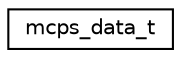 digraph "Graphical Class Hierarchy"
{
 // LATEX_PDF_SIZE
  edge [fontname="Helvetica",fontsize="10",labelfontname="Helvetica",labelfontsize="10"];
  node [fontname="Helvetica",fontsize="10",shape=record];
  rankdir="LR";
  Node0 [label="mcps_data_t",height=0.2,width=0.4,color="black", fillcolor="white", style="filled",URL="$structmcps__data__t.html",tooltip="MCPS data."];
}
